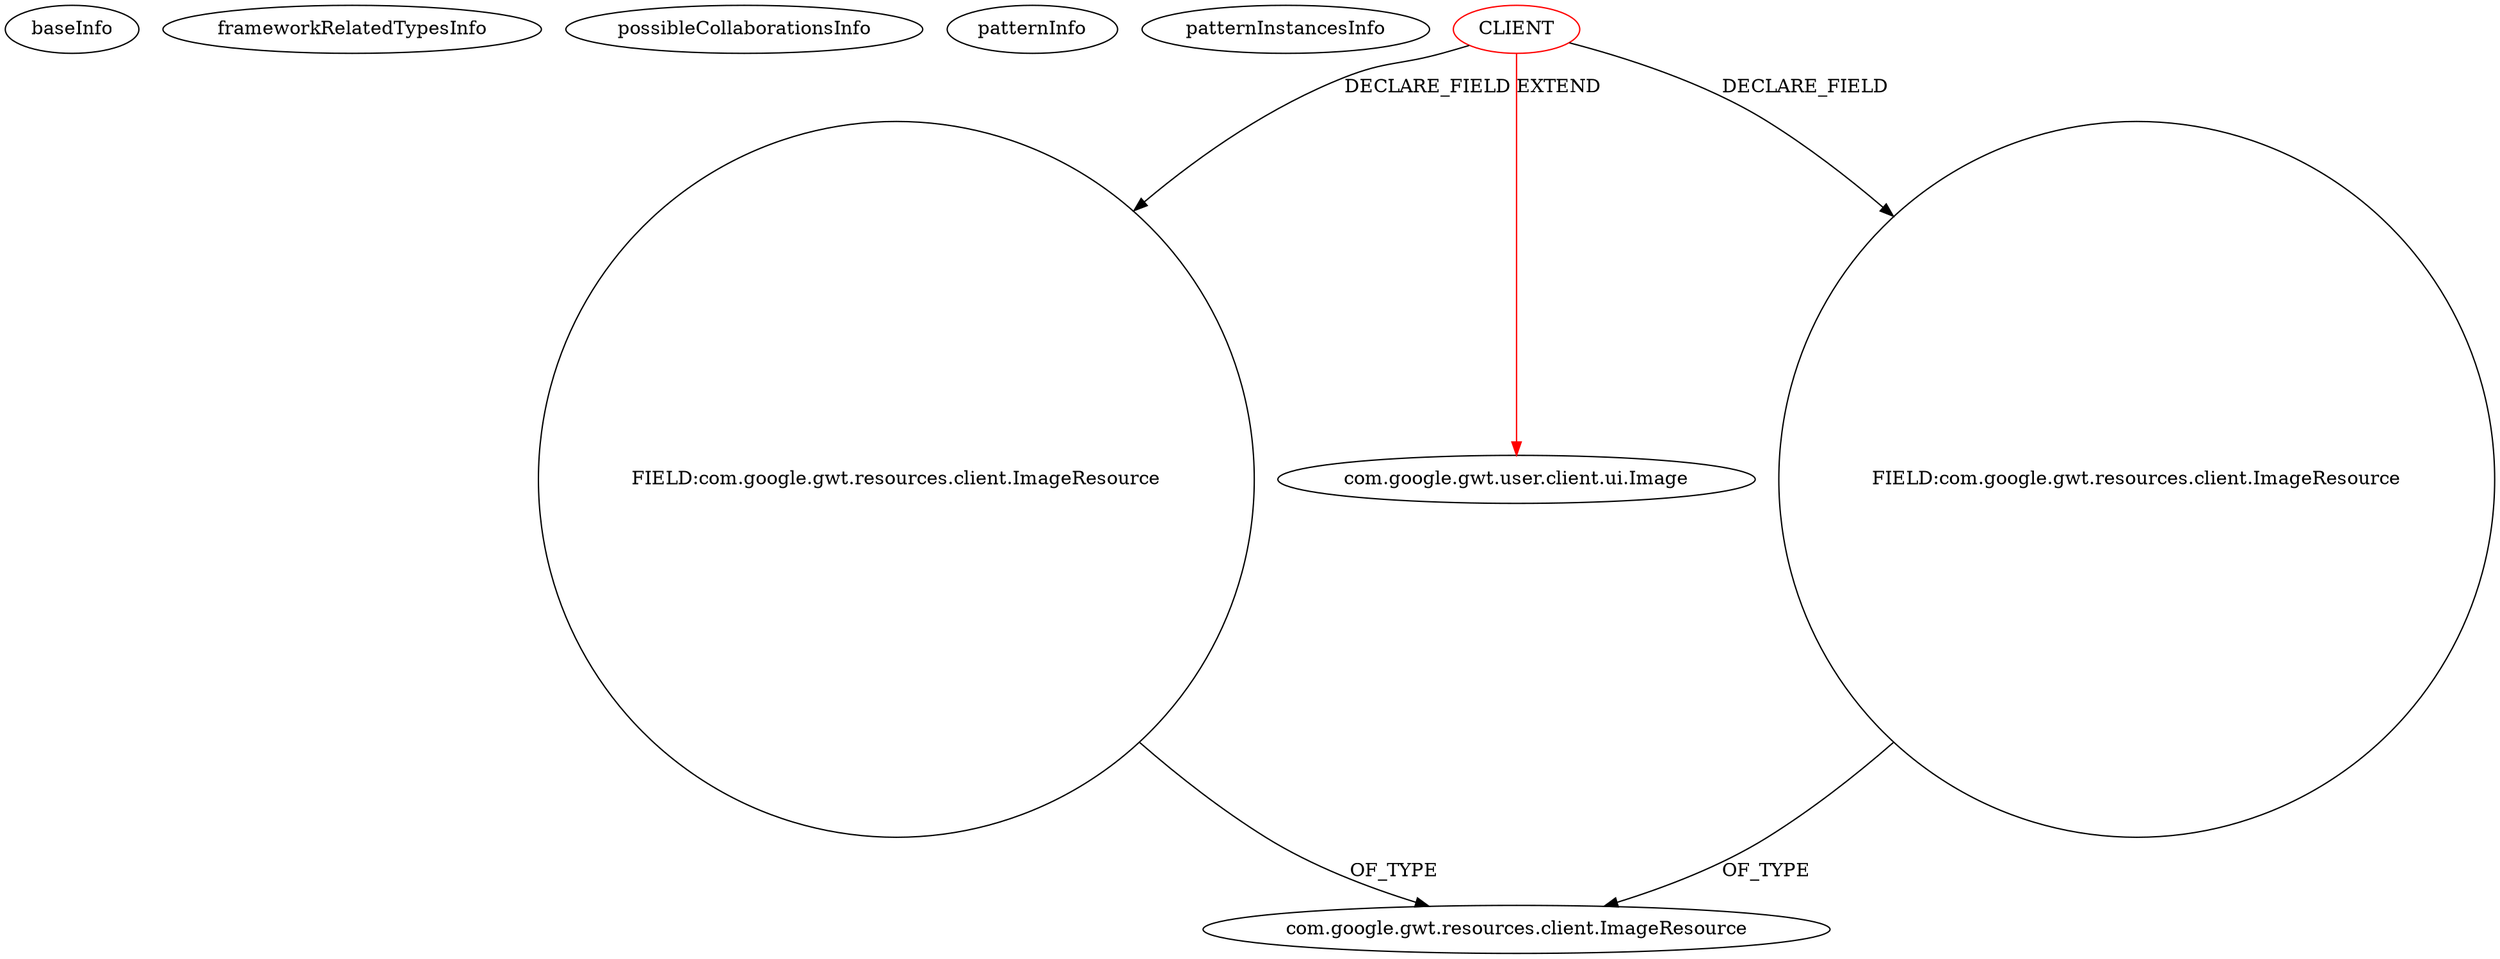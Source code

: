 digraph {
baseInfo[graphId=1431,category="pattern",isAnonymous=false,possibleRelation=false]
frameworkRelatedTypesInfo[0="com.google.gwt.user.client.ui.Image"]
possibleCollaborationsInfo[]
patternInfo[frequency=2.0,patternRootClient=0]
patternInstancesInfo[0="aramk-mechanix~/aramk-mechanix/mechanix-master/src/au/edu/unimelb/csse/smd/mechanix/client/stage/SwitchMachine.java~SwitchMachine~714",1="lambourg-WebGallery~/lambourg-WebGallery/WebGallery-master/client/src/com/lambourg/webgallery/client/pictureview/ControlButton.java~ControlButton~3566"]
4[label="FIELD:com.google.gwt.resources.client.ImageResource",vertexType="FIELD_DECLARATION",isFrameworkType=false,shape=circle]
3[label="com.google.gwt.resources.client.ImageResource",vertexType="FRAMEWORK_INTERFACE_TYPE",isFrameworkType=false]
0[label="CLIENT",vertexType="ROOT_CLIENT_CLASS_DECLARATION",isFrameworkType=false,color=red]
1[label="com.google.gwt.user.client.ui.Image",vertexType="FRAMEWORK_CLASS_TYPE",isFrameworkType=false]
2[label="FIELD:com.google.gwt.resources.client.ImageResource",vertexType="FIELD_DECLARATION",isFrameworkType=false,shape=circle]
0->2[label="DECLARE_FIELD"]
2->3[label="OF_TYPE"]
0->4[label="DECLARE_FIELD"]
0->1[label="EXTEND",color=red]
4->3[label="OF_TYPE"]
}
